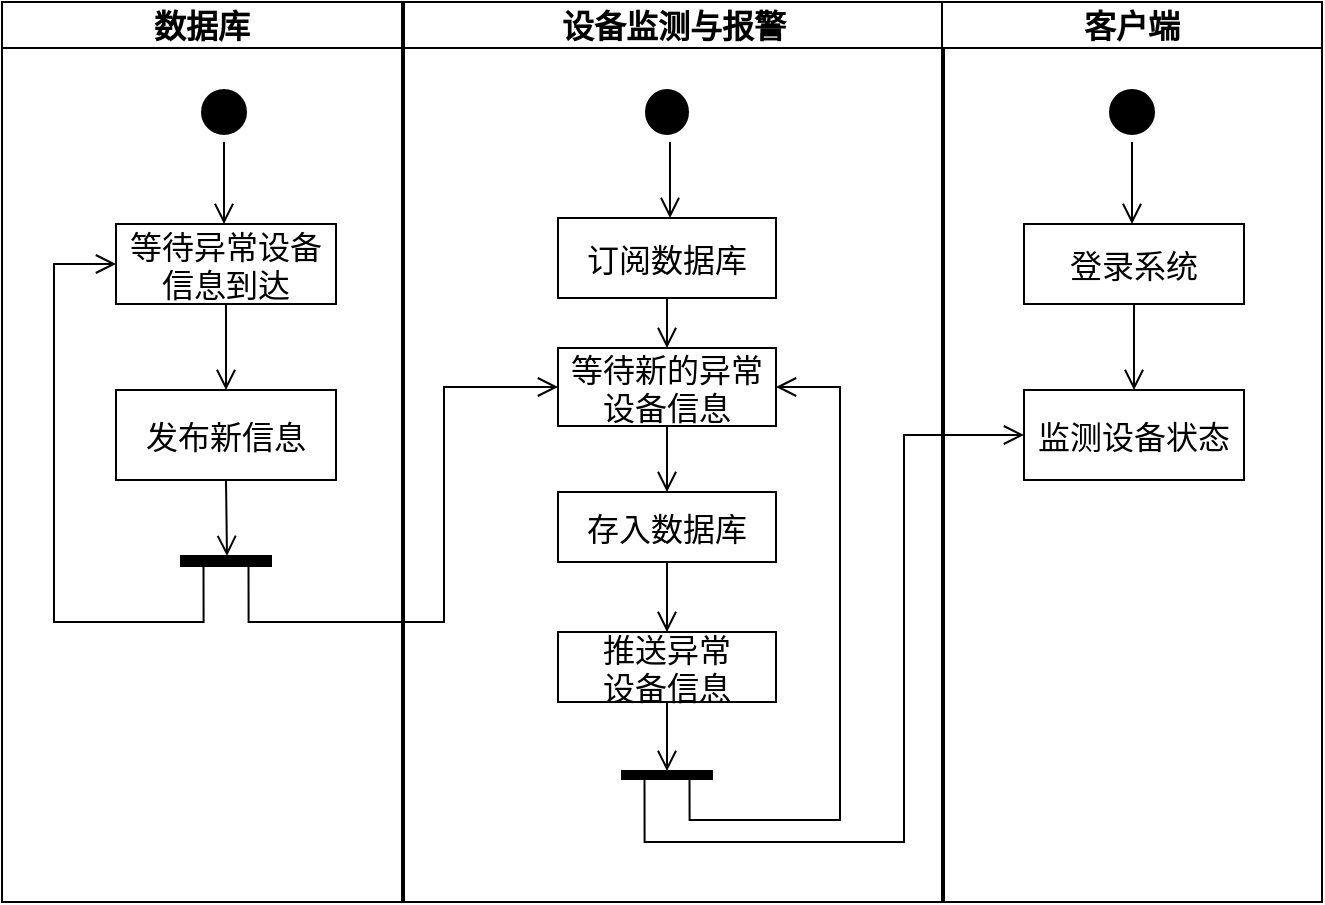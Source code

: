 <mxfile version="21.1.4" type="github">
  <diagram name="第 1 页" id="l8ISgtYWjd_UT5Ml9CKi">
    <mxGraphModel dx="1500" dy="691" grid="1" gridSize="10" guides="1" tooltips="1" connect="1" arrows="1" fold="1" page="1" pageScale="1" pageWidth="827" pageHeight="1169" math="0" shadow="0">
      <root>
        <mxCell id="0" />
        <mxCell id="1" parent="0" />
        <mxCell id="kG98wQC3ThlBADJvCCro-1" value="数据库" style="swimlane;whiteSpace=wrap;strokeColor=#000000;fontSize=16;startSize=23;" parent="1" vertex="1">
          <mxGeometry x="389" y="120" width="200" height="450" as="geometry" />
        </mxCell>
        <mxCell id="kG98wQC3ThlBADJvCCro-2" value="" style="ellipse;shape=startState;fillColor=#000000;strokeColor=#000000;fontSize=16;" parent="kG98wQC3ThlBADJvCCro-1" vertex="1">
          <mxGeometry x="96" y="40" width="30" height="30" as="geometry" />
        </mxCell>
        <mxCell id="kG98wQC3ThlBADJvCCro-3" value="" style="edgeStyle=elbowEdgeStyle;elbow=horizontal;verticalAlign=bottom;endArrow=open;endSize=8;strokeColor=#000000;endFill=1;rounded=0;fontSize=16;" parent="kG98wQC3ThlBADJvCCro-1" source="kG98wQC3ThlBADJvCCro-2" edge="1">
          <mxGeometry x="96" y="40" as="geometry">
            <mxPoint x="111" y="111" as="targetPoint" />
          </mxGeometry>
        </mxCell>
        <mxCell id="kG98wQC3ThlBADJvCCro-4" value="等待异常设备&#xa;信息到达" style="strokeColor=#000000;fontSize=16;" parent="kG98wQC3ThlBADJvCCro-1" vertex="1">
          <mxGeometry x="57" y="111" width="110" height="40" as="geometry" />
        </mxCell>
        <mxCell id="kG98wQC3ThlBADJvCCro-5" style="edgeStyle=orthogonalEdgeStyle;rounded=0;orthogonalLoop=1;jettySize=auto;html=1;exitX=0.5;exitY=1;exitDx=0;exitDy=0;strokeColor=#000000;fontSize=14;endArrow=open;endFill=0;endSize=8;" parent="kG98wQC3ThlBADJvCCro-1" source="kG98wQC3ThlBADJvCCro-6" edge="1">
          <mxGeometry relative="1" as="geometry">
            <mxPoint x="112.5" y="277" as="targetPoint" />
          </mxGeometry>
        </mxCell>
        <mxCell id="kG98wQC3ThlBADJvCCro-6" value="发布新信息" style="strokeColor=#000000;fontSize=16;" parent="kG98wQC3ThlBADJvCCro-1" vertex="1">
          <mxGeometry x="57" y="194" width="110" height="45" as="geometry" />
        </mxCell>
        <mxCell id="kG98wQC3ThlBADJvCCro-7" value="" style="edgeStyle=elbowEdgeStyle;elbow=horizontal;align=left;verticalAlign=top;endArrow=open;endSize=8;strokeColor=#000000;endFill=1;rounded=0;exitX=0.5;exitY=1;exitDx=0;exitDy=0;entryX=0.5;entryY=0;entryDx=0;entryDy=0;fontSize=16;" parent="kG98wQC3ThlBADJvCCro-1" source="kG98wQC3ThlBADJvCCro-4" target="kG98wQC3ThlBADJvCCro-6" edge="1">
          <mxGeometry x="-1" relative="1" as="geometry">
            <mxPoint x="-67.5" y="342" as="targetPoint" />
            <mxPoint x="112" y="230" as="sourcePoint" />
          </mxGeometry>
        </mxCell>
        <mxCell id="kG98wQC3ThlBADJvCCro-8" value="" style="whiteSpace=wrap;strokeColor=#000000;fillColor=#000000;rotation=90;" parent="kG98wQC3ThlBADJvCCro-1" vertex="1">
          <mxGeometry x="109.5" y="257" width="5" height="45" as="geometry" />
        </mxCell>
        <mxCell id="kG98wQC3ThlBADJvCCro-9" style="edgeStyle=orthogonalEdgeStyle;rounded=0;orthogonalLoop=1;jettySize=auto;html=1;exitX=1;exitY=0.75;exitDx=0;exitDy=0;strokeColor=#000000;fontSize=14;endArrow=open;endFill=0;endSize=8;entryX=0;entryY=0.5;entryDx=0;entryDy=0;" parent="kG98wQC3ThlBADJvCCro-1" source="kG98wQC3ThlBADJvCCro-8" target="kG98wQC3ThlBADJvCCro-4" edge="1">
          <mxGeometry relative="1" as="geometry">
            <mxPoint x="28.5" y="119.75" as="targetPoint" />
            <Array as="points">
              <mxPoint x="101" y="310" />
              <mxPoint x="26" y="310" />
              <mxPoint x="26" y="131" />
            </Array>
          </mxGeometry>
        </mxCell>
        <mxCell id="kG98wQC3ThlBADJvCCro-10" value="设备监测与报警" style="swimlane;whiteSpace=wrap;strokeColor=#000000;fontSize=16;" parent="1" vertex="1">
          <mxGeometry x="590" y="120" width="270" height="450" as="geometry" />
        </mxCell>
        <mxCell id="kG98wQC3ThlBADJvCCro-11" value="`" style="ellipse;shape=startState;fillColor=#000000;strokeColor=#000000;fontSize=16;" parent="kG98wQC3ThlBADJvCCro-10" vertex="1">
          <mxGeometry x="117" y="40" width="29" height="30" as="geometry" />
        </mxCell>
        <mxCell id="kG98wQC3ThlBADJvCCro-12" value="" style="edgeStyle=elbowEdgeStyle;elbow=horizontal;verticalAlign=bottom;endArrow=open;endSize=8;strokeColor=#000000;endFill=1;rounded=0;fontSize=16;" parent="kG98wQC3ThlBADJvCCro-10" target="kG98wQC3ThlBADJvCCro-13" edge="1">
          <mxGeometry x="98" y="20" as="geometry">
            <mxPoint x="113" y="90" as="targetPoint" />
            <mxPoint x="133" y="70" as="sourcePoint" />
          </mxGeometry>
        </mxCell>
        <mxCell id="kG98wQC3ThlBADJvCCro-13" value="订阅数据库" style="strokeColor=#000000;fontSize=16;" parent="kG98wQC3ThlBADJvCCro-10" vertex="1">
          <mxGeometry x="77" y="108" width="109" height="40" as="geometry" />
        </mxCell>
        <mxCell id="kG98wQC3ThlBADJvCCro-14" style="edgeStyle=elbowEdgeStyle;rounded=0;orthogonalLoop=1;jettySize=auto;html=1;exitX=0.5;exitY=1;exitDx=0;exitDy=0;strokeColor=#000000;fontSize=16;endArrow=open;endFill=0;endSize=8;entryX=0.5;entryY=0;entryDx=0;entryDy=0;" parent="kG98wQC3ThlBADJvCCro-10" source="kG98wQC3ThlBADJvCCro-15" target="kG98wQC3ThlBADJvCCro-33" edge="1">
          <mxGeometry relative="1" as="geometry">
            <mxPoint x="133.5" y="310" as="targetPoint" />
          </mxGeometry>
        </mxCell>
        <mxCell id="kG98wQC3ThlBADJvCCro-15" value="等待新的异常&#xa;设备信息" style="strokeColor=#000000;fontSize=16;" parent="kG98wQC3ThlBADJvCCro-10" vertex="1">
          <mxGeometry x="77" y="173" width="109" height="39" as="geometry" />
        </mxCell>
        <mxCell id="kG98wQC3ThlBADJvCCro-16" value="" style="edgeStyle=elbowEdgeStyle;elbow=horizontal;align=left;verticalAlign=top;endArrow=open;endSize=8;strokeColor=#000000;endFill=1;rounded=0;exitX=0.5;exitY=1;exitDx=0;exitDy=0;entryX=0.5;entryY=0;entryDx=0;entryDy=0;fontSize=16;" parent="kG98wQC3ThlBADJvCCro-10" source="kG98wQC3ThlBADJvCCro-13" target="kG98wQC3ThlBADJvCCro-15" edge="1">
          <mxGeometry x="-1" relative="1" as="geometry">
            <mxPoint x="493.5" y="170" as="targetPoint" />
            <mxPoint x="133" y="225" as="sourcePoint" />
          </mxGeometry>
        </mxCell>
        <mxCell id="9AJGbMZkoZJD7rtESFJp-3" style="edgeStyle=orthogonalEdgeStyle;rounded=0;orthogonalLoop=1;jettySize=auto;html=1;exitX=0.5;exitY=1;exitDx=0;exitDy=0;endArrow=open;endFill=0;endSize=8;" edge="1" parent="kG98wQC3ThlBADJvCCro-10" source="kG98wQC3ThlBADJvCCro-33" target="9AJGbMZkoZJD7rtESFJp-2">
          <mxGeometry relative="1" as="geometry" />
        </mxCell>
        <mxCell id="kG98wQC3ThlBADJvCCro-33" value="存入数据库" style="strokeColor=#000000;fontSize=16;" parent="kG98wQC3ThlBADJvCCro-10" vertex="1">
          <mxGeometry x="77" y="245" width="109" height="35" as="geometry" />
        </mxCell>
        <mxCell id="9AJGbMZkoZJD7rtESFJp-5" style="edgeStyle=orthogonalEdgeStyle;shape=connector;rounded=0;orthogonalLoop=1;jettySize=auto;html=1;exitX=0.5;exitY=1;exitDx=0;exitDy=0;entryX=0;entryY=0.5;entryDx=0;entryDy=0;labelBackgroundColor=default;strokeColor=default;fontFamily=Helvetica;fontSize=11;fontColor=default;endArrow=open;endFill=0;endSize=8;" edge="1" parent="kG98wQC3ThlBADJvCCro-10" source="9AJGbMZkoZJD7rtESFJp-2" target="9AJGbMZkoZJD7rtESFJp-4">
          <mxGeometry relative="1" as="geometry" />
        </mxCell>
        <mxCell id="9AJGbMZkoZJD7rtESFJp-2" value="推送异常&#xa;设备信息" style="strokeColor=#000000;fontSize=16;" vertex="1" parent="kG98wQC3ThlBADJvCCro-10">
          <mxGeometry x="77" y="315" width="109" height="35" as="geometry" />
        </mxCell>
        <mxCell id="9AJGbMZkoZJD7rtESFJp-6" style="edgeStyle=orthogonalEdgeStyle;shape=connector;rounded=0;orthogonalLoop=1;jettySize=auto;html=1;entryX=1;entryY=0.5;entryDx=0;entryDy=0;labelBackgroundColor=default;strokeColor=default;fontFamily=Helvetica;fontSize=11;fontColor=default;endArrow=open;endFill=0;endSize=8;exitX=1;exitY=0.25;exitDx=0;exitDy=0;" edge="1" parent="kG98wQC3ThlBADJvCCro-10" source="9AJGbMZkoZJD7rtESFJp-4" target="kG98wQC3ThlBADJvCCro-15">
          <mxGeometry relative="1" as="geometry">
            <mxPoint x="138" y="390" as="sourcePoint" />
            <Array as="points">
              <mxPoint x="143" y="409" />
              <mxPoint x="218" y="409" />
              <mxPoint x="218" y="193" />
            </Array>
          </mxGeometry>
        </mxCell>
        <mxCell id="9AJGbMZkoZJD7rtESFJp-4" value="" style="whiteSpace=wrap;strokeColor=#000000;fillColor=#000000;rotation=90;" vertex="1" parent="kG98wQC3ThlBADJvCCro-10">
          <mxGeometry x="129.5" y="364" width="4" height="45" as="geometry" />
        </mxCell>
        <mxCell id="kG98wQC3ThlBADJvCCro-56" style="edgeStyle=orthogonalEdgeStyle;rounded=0;orthogonalLoop=1;jettySize=auto;html=1;exitX=1;exitY=0.25;exitDx=0;exitDy=0;entryX=0;entryY=0.5;entryDx=0;entryDy=0;endArrow=open;endFill=0;endSize=8;" parent="1" source="kG98wQC3ThlBADJvCCro-8" target="kG98wQC3ThlBADJvCCro-15" edge="1">
          <mxGeometry relative="1" as="geometry">
            <Array as="points">
              <mxPoint x="512" y="430" />
              <mxPoint x="610" y="430" />
              <mxPoint x="610" y="312" />
            </Array>
          </mxGeometry>
        </mxCell>
        <mxCell id="9AJGbMZkoZJD7rtESFJp-7" value="客户端" style="swimlane;whiteSpace=wrap;strokeColor=#000000;fontSize=16;startSize=23;" vertex="1" parent="1">
          <mxGeometry x="859" y="120" width="190" height="450" as="geometry" />
        </mxCell>
        <mxCell id="9AJGbMZkoZJD7rtESFJp-8" value="" style="ellipse;shape=startState;fillColor=#000000;strokeColor=#000000;fontSize=16;" vertex="1" parent="9AJGbMZkoZJD7rtESFJp-7">
          <mxGeometry x="80" y="40" width="30" height="30" as="geometry" />
        </mxCell>
        <mxCell id="9AJGbMZkoZJD7rtESFJp-9" value="" style="edgeStyle=elbowEdgeStyle;elbow=horizontal;verticalAlign=bottom;endArrow=open;endSize=8;strokeColor=#000000;endFill=1;rounded=0;fontSize=16;" edge="1" parent="9AJGbMZkoZJD7rtESFJp-7" source="9AJGbMZkoZJD7rtESFJp-8">
          <mxGeometry x="80" y="40" as="geometry">
            <mxPoint x="95" y="111" as="targetPoint" />
          </mxGeometry>
        </mxCell>
        <mxCell id="9AJGbMZkoZJD7rtESFJp-10" value="登录系统" style="strokeColor=#000000;fontSize=16;" vertex="1" parent="9AJGbMZkoZJD7rtESFJp-7">
          <mxGeometry x="41" y="111" width="110" height="40" as="geometry" />
        </mxCell>
        <mxCell id="9AJGbMZkoZJD7rtESFJp-12" value="监测设备状态" style="strokeColor=#000000;fontSize=16;" vertex="1" parent="9AJGbMZkoZJD7rtESFJp-7">
          <mxGeometry x="41" y="194" width="110" height="45" as="geometry" />
        </mxCell>
        <mxCell id="9AJGbMZkoZJD7rtESFJp-13" value="" style="edgeStyle=elbowEdgeStyle;elbow=horizontal;align=left;verticalAlign=top;endArrow=open;endSize=8;strokeColor=#000000;endFill=1;rounded=0;exitX=0.5;exitY=1;exitDx=0;exitDy=0;entryX=0.5;entryY=0;entryDx=0;entryDy=0;fontSize=16;" edge="1" parent="9AJGbMZkoZJD7rtESFJp-7" source="9AJGbMZkoZJD7rtESFJp-10" target="9AJGbMZkoZJD7rtESFJp-12">
          <mxGeometry x="-1" relative="1" as="geometry">
            <mxPoint x="-83.5" y="342" as="targetPoint" />
            <mxPoint x="96" y="230" as="sourcePoint" />
          </mxGeometry>
        </mxCell>
        <mxCell id="9AJGbMZkoZJD7rtESFJp-16" style="edgeStyle=orthogonalEdgeStyle;shape=connector;rounded=0;orthogonalLoop=1;jettySize=auto;html=1;exitX=1;exitY=0.75;exitDx=0;exitDy=0;entryX=0;entryY=0.5;entryDx=0;entryDy=0;labelBackgroundColor=default;strokeColor=default;fontFamily=Helvetica;fontSize=11;fontColor=default;endArrow=open;endFill=0;endSize=8;" edge="1" parent="1" source="9AJGbMZkoZJD7rtESFJp-4" target="9AJGbMZkoZJD7rtESFJp-12">
          <mxGeometry relative="1" as="geometry">
            <Array as="points">
              <mxPoint x="710" y="540" />
              <mxPoint x="840" y="540" />
              <mxPoint x="840" y="337" />
            </Array>
          </mxGeometry>
        </mxCell>
      </root>
    </mxGraphModel>
  </diagram>
</mxfile>
